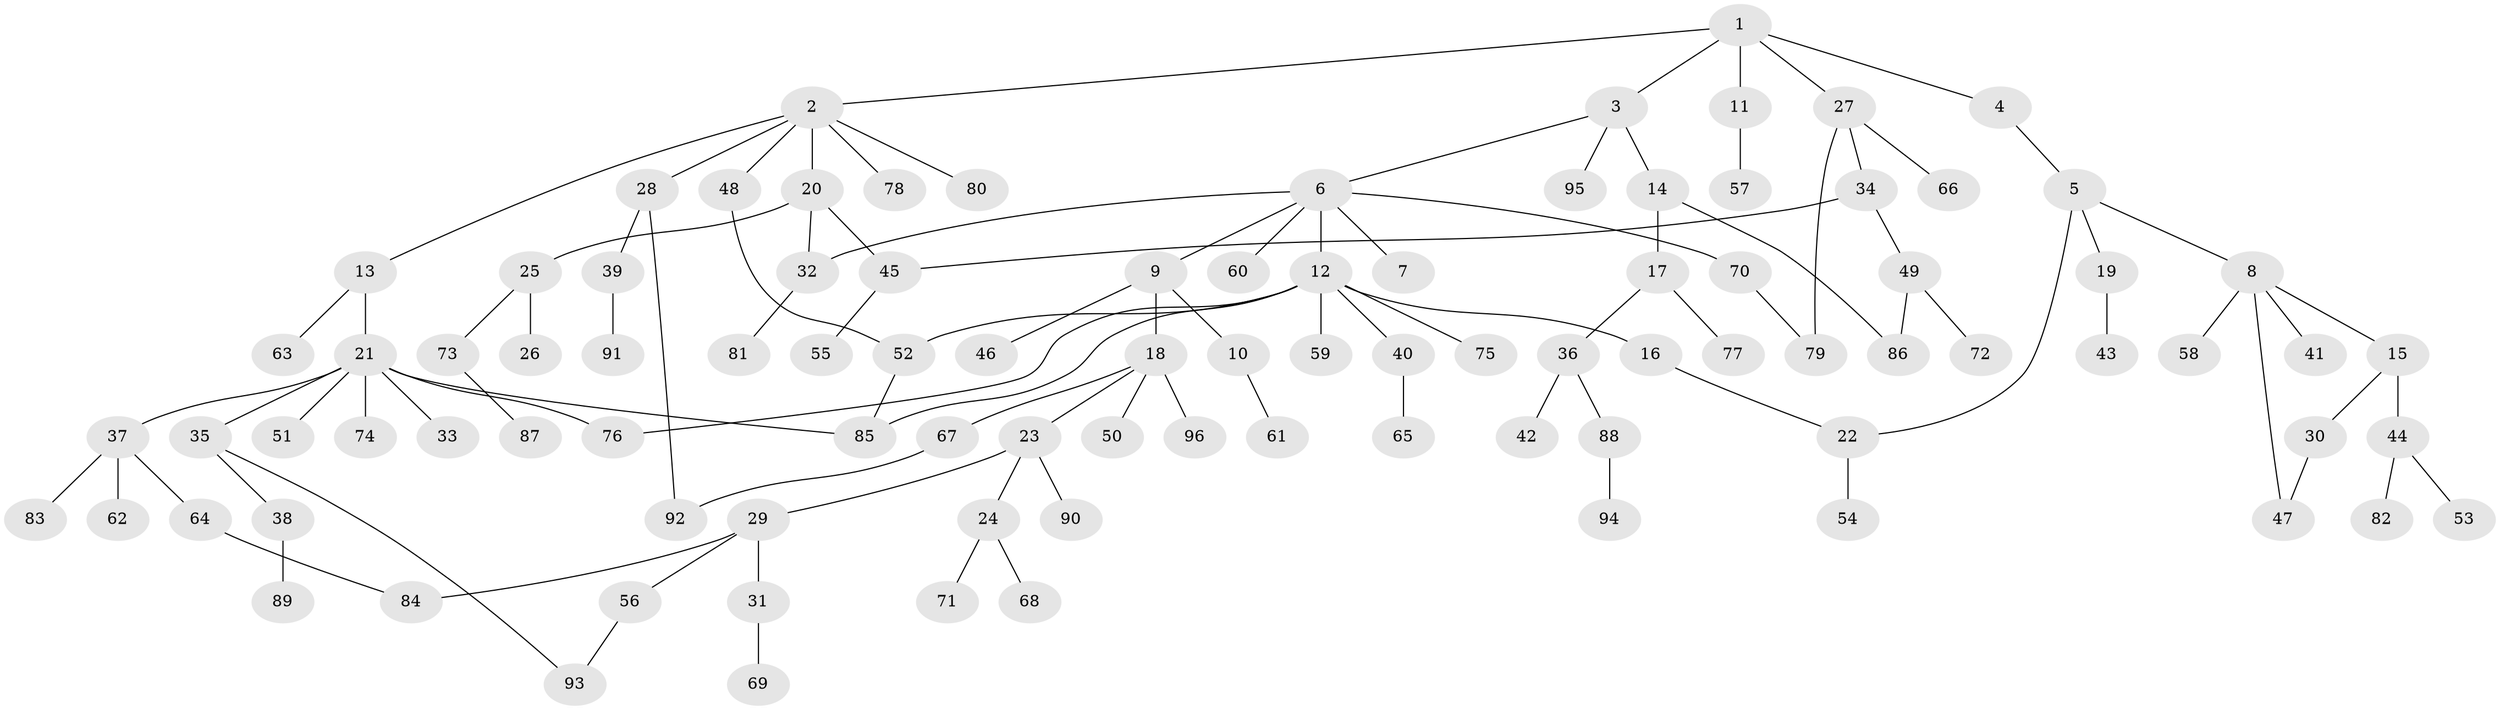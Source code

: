// Generated by graph-tools (version 1.1) at 2025/34/03/09/25 02:34:29]
// undirected, 96 vertices, 108 edges
graph export_dot {
graph [start="1"]
  node [color=gray90,style=filled];
  1;
  2;
  3;
  4;
  5;
  6;
  7;
  8;
  9;
  10;
  11;
  12;
  13;
  14;
  15;
  16;
  17;
  18;
  19;
  20;
  21;
  22;
  23;
  24;
  25;
  26;
  27;
  28;
  29;
  30;
  31;
  32;
  33;
  34;
  35;
  36;
  37;
  38;
  39;
  40;
  41;
  42;
  43;
  44;
  45;
  46;
  47;
  48;
  49;
  50;
  51;
  52;
  53;
  54;
  55;
  56;
  57;
  58;
  59;
  60;
  61;
  62;
  63;
  64;
  65;
  66;
  67;
  68;
  69;
  70;
  71;
  72;
  73;
  74;
  75;
  76;
  77;
  78;
  79;
  80;
  81;
  82;
  83;
  84;
  85;
  86;
  87;
  88;
  89;
  90;
  91;
  92;
  93;
  94;
  95;
  96;
  1 -- 2;
  1 -- 3;
  1 -- 4;
  1 -- 11;
  1 -- 27;
  2 -- 13;
  2 -- 20;
  2 -- 28;
  2 -- 48;
  2 -- 78;
  2 -- 80;
  3 -- 6;
  3 -- 14;
  3 -- 95;
  4 -- 5;
  5 -- 8;
  5 -- 19;
  5 -- 22;
  6 -- 7;
  6 -- 9;
  6 -- 12;
  6 -- 60;
  6 -- 70;
  6 -- 32;
  8 -- 15;
  8 -- 41;
  8 -- 47;
  8 -- 58;
  9 -- 10;
  9 -- 18;
  9 -- 46;
  10 -- 61;
  11 -- 57;
  12 -- 16;
  12 -- 40;
  12 -- 59;
  12 -- 75;
  12 -- 76;
  12 -- 52;
  12 -- 85;
  13 -- 21;
  13 -- 63;
  14 -- 17;
  14 -- 86;
  15 -- 30;
  15 -- 44;
  16 -- 22;
  17 -- 36;
  17 -- 77;
  18 -- 23;
  18 -- 50;
  18 -- 67;
  18 -- 96;
  19 -- 43;
  20 -- 25;
  20 -- 32;
  20 -- 45;
  21 -- 33;
  21 -- 35;
  21 -- 37;
  21 -- 51;
  21 -- 74;
  21 -- 85;
  21 -- 76;
  22 -- 54;
  23 -- 24;
  23 -- 29;
  23 -- 90;
  24 -- 68;
  24 -- 71;
  25 -- 26;
  25 -- 73;
  27 -- 34;
  27 -- 66;
  27 -- 79;
  28 -- 39;
  28 -- 92;
  29 -- 31;
  29 -- 56;
  29 -- 84;
  30 -- 47;
  31 -- 69;
  32 -- 81;
  34 -- 49;
  34 -- 45;
  35 -- 38;
  35 -- 93;
  36 -- 42;
  36 -- 88;
  37 -- 62;
  37 -- 64;
  37 -- 83;
  38 -- 89;
  39 -- 91;
  40 -- 65;
  44 -- 53;
  44 -- 82;
  45 -- 55;
  48 -- 52;
  49 -- 72;
  49 -- 86;
  52 -- 85;
  56 -- 93;
  64 -- 84;
  67 -- 92;
  70 -- 79;
  73 -- 87;
  88 -- 94;
}
